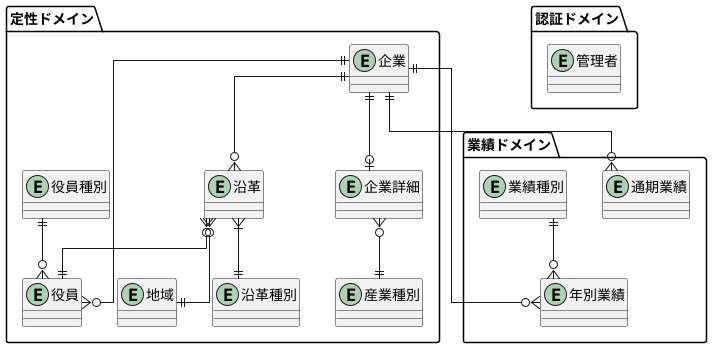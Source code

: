 @startuml

' avoid problems with angled crows feet
skinparam linetype ortho

package 定性ドメイン {
    entity "企業"
    entity "企業詳細"
    entity "産業種別"
    entity "役員"
    entity "役員種別"
    entity "沿革"
    entity "沿革種別"
    entity "地域"
}

package 業績ドメイン {
    entity "通期業績"
    entity "年別業績"
    entity "業績種別"
}

package 認証ドメイン {
    entity "管理者"
}

' リレーションの定義
企業 ||--o| 企業詳細
企業 ||--o{ 年別業績
企業 ||--o{ 通期業績
企業 ||--o{ 沿革
企業 ||--o{ 役員
沿革 }o--|| 役員
沿革 }|--|| 沿革種別
沿革 }o--|| 地域
役員種別 ||--o{ 役員
企業詳細 }o--|| 産業種別
業績種別 ||--o{ 年別業績

@enduml
